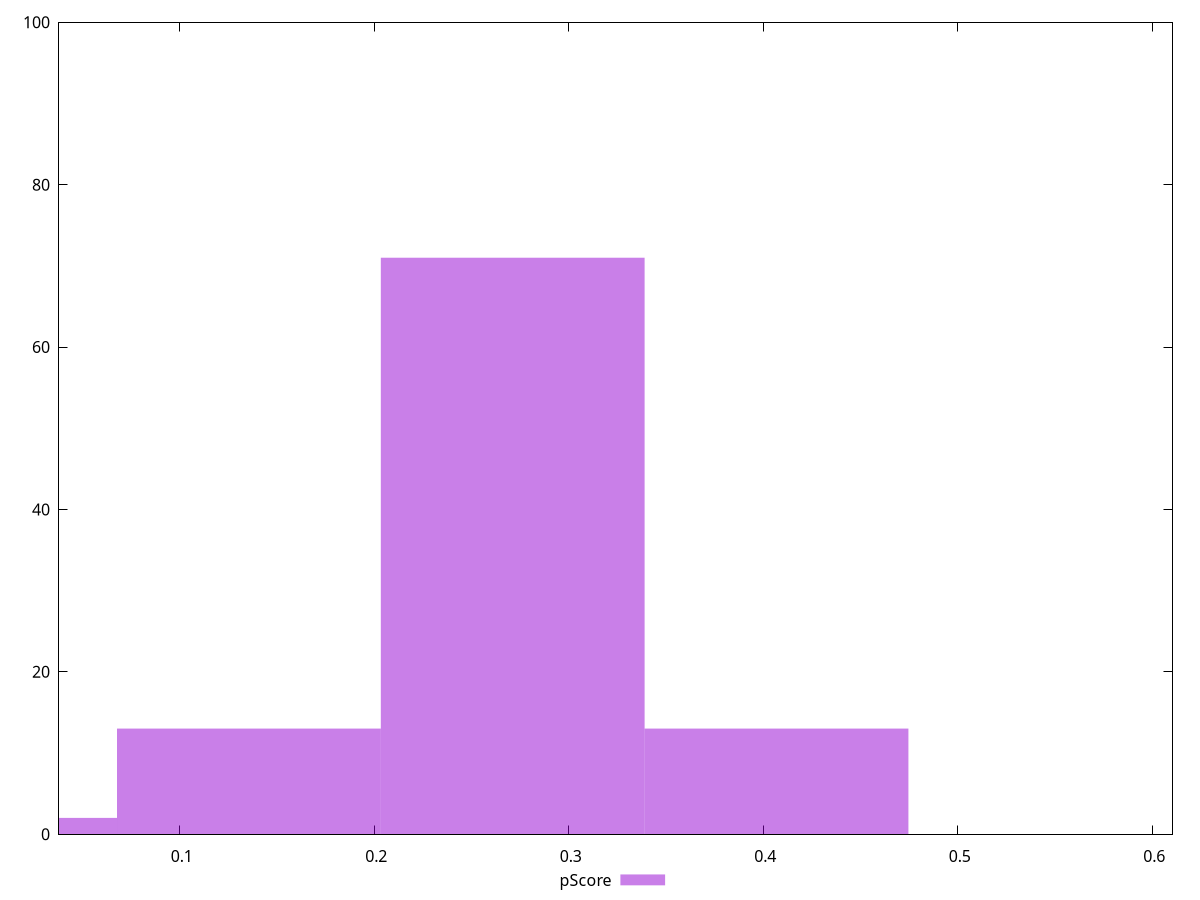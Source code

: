 reset

$pScore <<EOF
0.13560978945014882 13
0.27121957890029763 71
0.4068293683504465 13
0 2
0.678048947250744 1
EOF

set key outside below
set boxwidth 0.13560978945014882
set xrange [0.03798586860467251:0.6103927324011045]
set yrange [0:100]
set trange [0:100]
set style fill transparent solid 0.5 noborder
set terminal svg size 640, 490 enhanced background rgb 'white'
set output "report_00013_2021-02-09T12-04-24.940Z/largest-contentful-paint/samples/pages+cached+noadtech+nomedia+nocss/pScore/histogram.svg"

plot $pScore title "pScore" with boxes

reset
